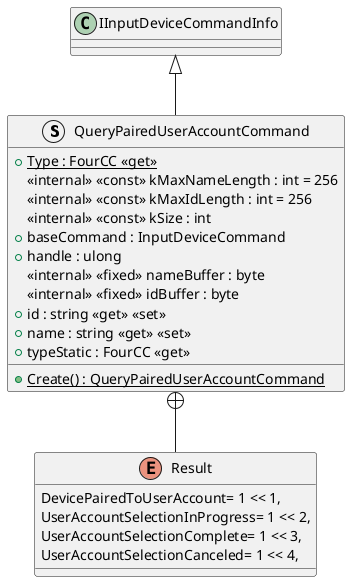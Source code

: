 @startuml
struct QueryPairedUserAccountCommand {
    + {static} Type : FourCC <<get>>
    <<internal>> <<const>> kMaxNameLength : int = 256
    <<internal>> <<const>> kMaxIdLength : int = 256
    <<internal>> <<const>> kSize : int
    + baseCommand : InputDeviceCommand
    + handle : ulong
    <<internal>> <<fixed>> nameBuffer : byte
    <<internal>> <<fixed>> idBuffer : byte
    + id : string <<get>> <<set>>
    + name : string <<get>> <<set>>
    + typeStatic : FourCC <<get>>
    + {static} Create() : QueryPairedUserAccountCommand
}
enum Result {
    DevicePairedToUserAccount= 1 << 1,
    UserAccountSelectionInProgress= 1 << 2,
    UserAccountSelectionComplete= 1 << 3,
    UserAccountSelectionCanceled= 1 << 4,
}
IInputDeviceCommandInfo <|-- QueryPairedUserAccountCommand
QueryPairedUserAccountCommand +-- Result
@enduml
